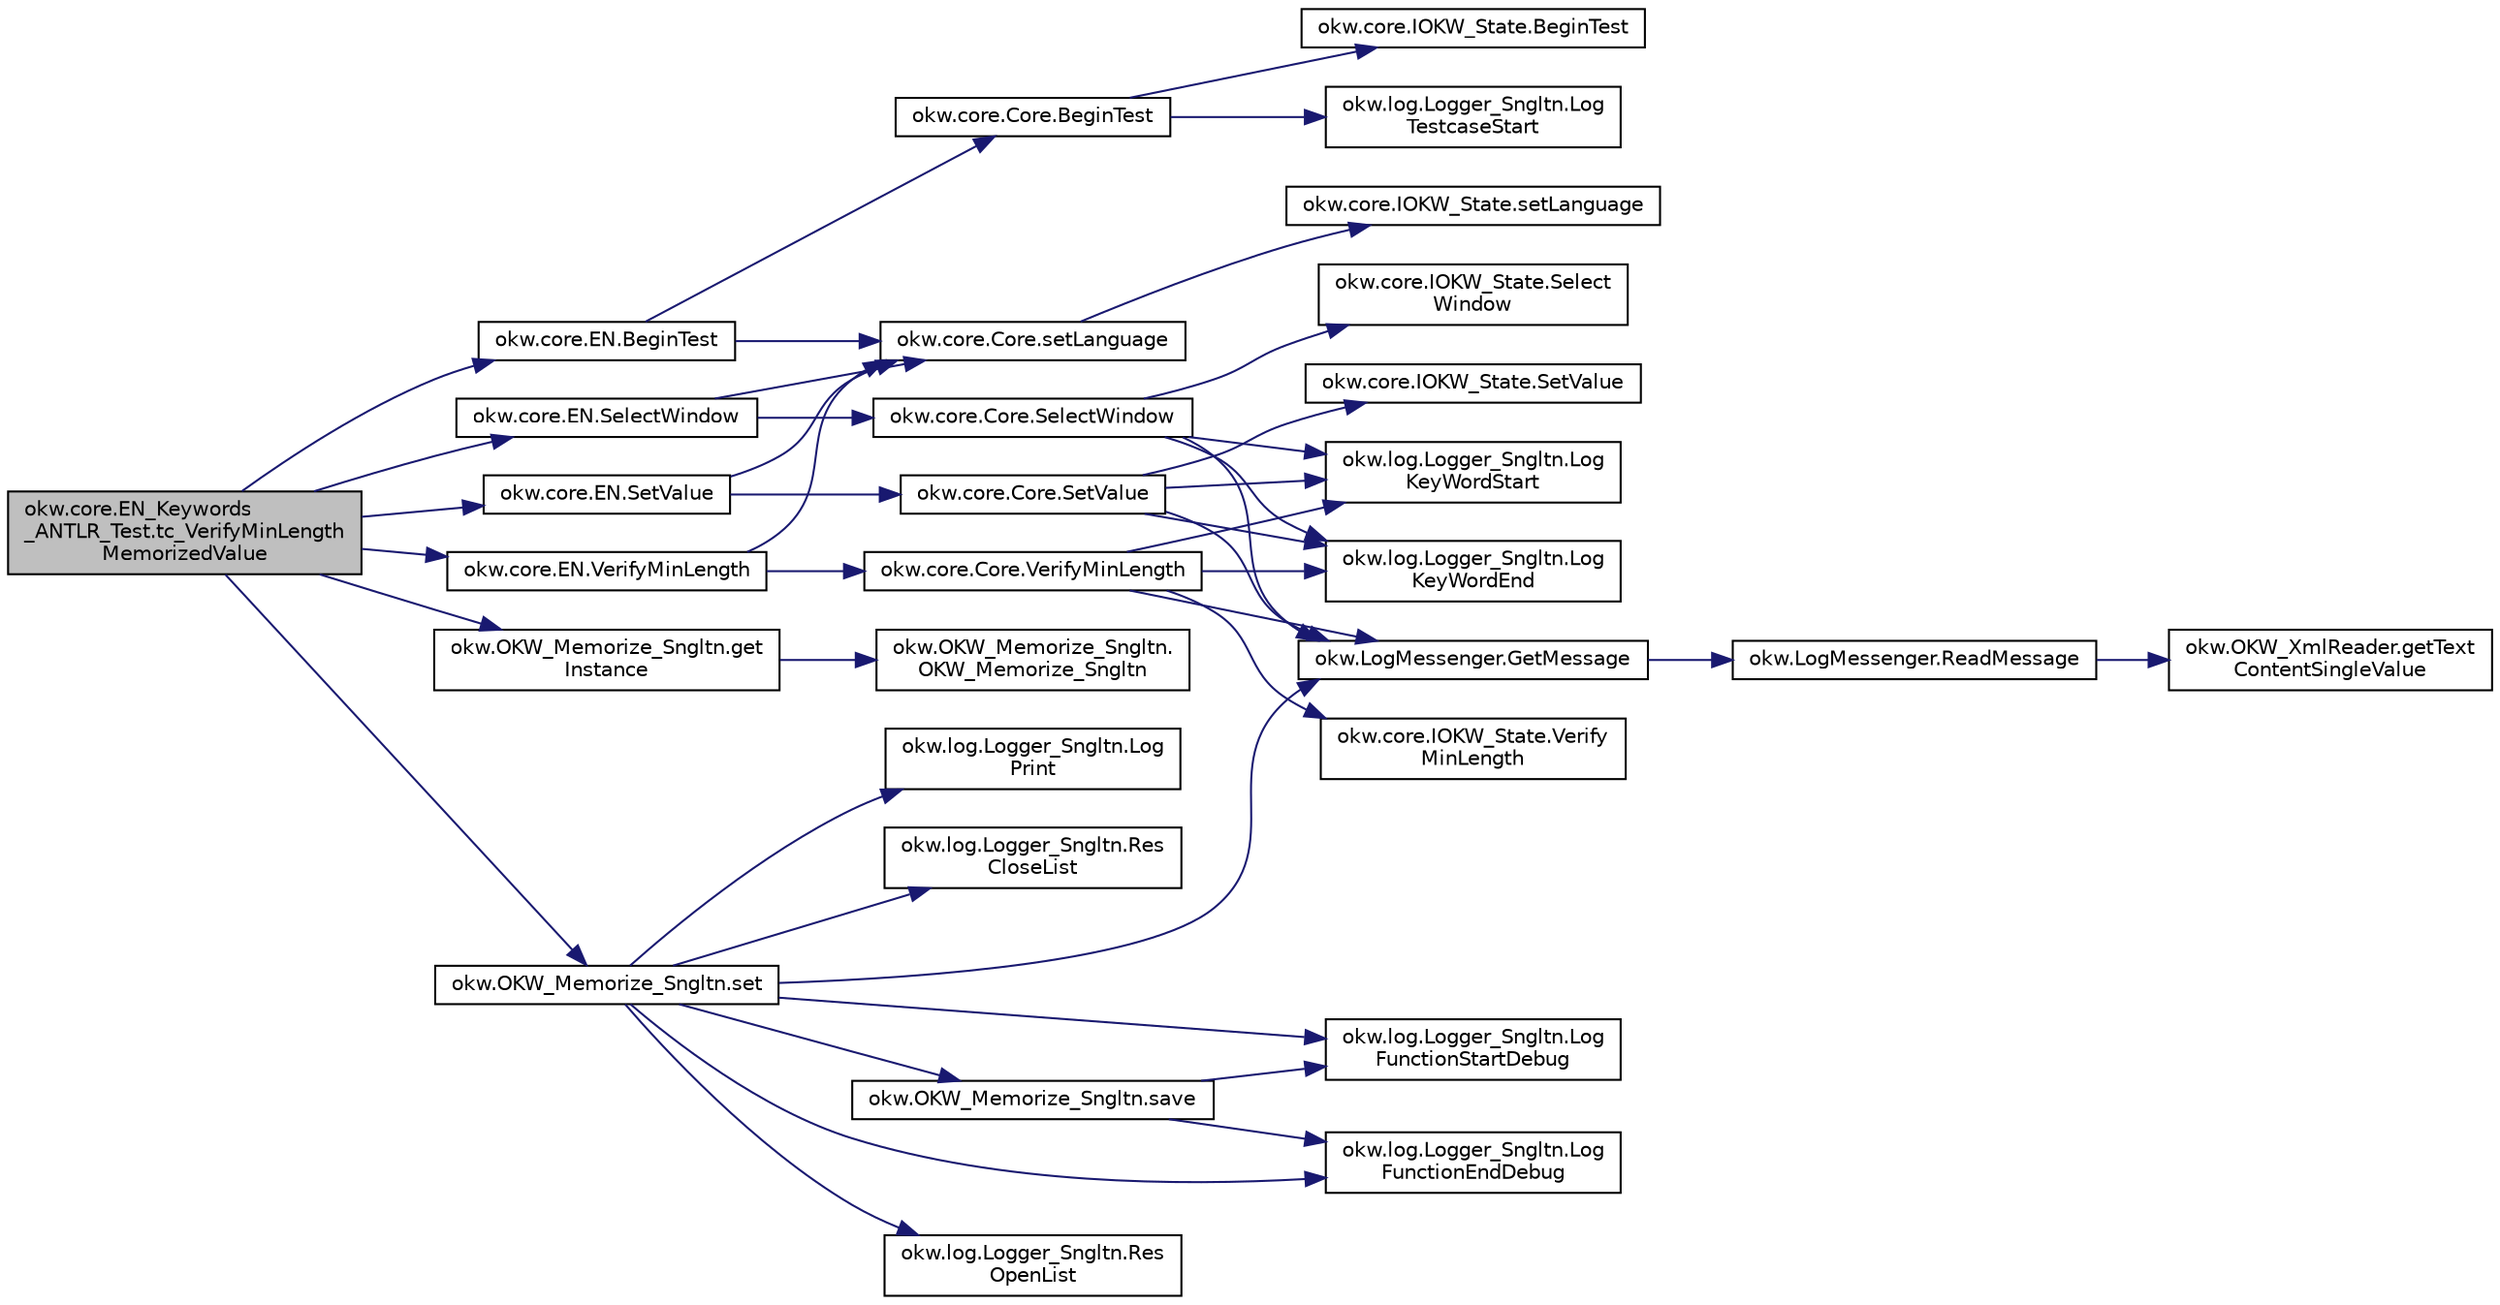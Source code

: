 digraph "okw.core.EN_Keywords_ANTLR_Test.tc_VerifyMinLengthMemorizedValue"
{
 // INTERACTIVE_SVG=YES
 // LATEX_PDF_SIZE
  edge [fontname="Helvetica",fontsize="10",labelfontname="Helvetica",labelfontsize="10"];
  node [fontname="Helvetica",fontsize="10",shape=record];
  rankdir="LR";
  Node989 [label="okw.core.EN_Keywords\l_ANTLR_Test.tc_VerifyMinLength\lMemorizedValue",height=0.2,width=0.4,color="black", fillcolor="grey75", style="filled", fontcolor="black",tooltip=" "];
  Node989 -> Node990 [color="midnightblue",fontsize="10",style="solid",fontname="Helvetica"];
  Node990 [label="okw.core.EN.BeginTest",height=0.2,width=0.4,color="black", fillcolor="white", style="filled",URL="$classokw_1_1core_1_1_e_n.html#aef613b0a3e6bb8a9623984db145cae69",tooltip="Markiert den Anfang eines neuen Testfalls."];
  Node990 -> Node991 [color="midnightblue",fontsize="10",style="solid",fontname="Helvetica"];
  Node991 [label="okw.core.Core.setLanguage",height=0.2,width=0.4,color="black", fillcolor="white", style="filled",URL="$classokw_1_1core_1_1_core.html#ab4e0f723d27cb11c944ec4c82c426100",tooltip="Setzt die Sprache auf den gegebenen wert Language."];
  Node991 -> Node992 [color="midnightblue",fontsize="10",style="solid",fontname="Helvetica"];
  Node992 [label="okw.core.IOKW_State.setLanguage",height=0.2,width=0.4,color="black", fillcolor="white", style="filled",URL="$interfaceokw_1_1core_1_1_i_o_k_w___state.html#a866baa0bde08a47418f54d63bdb56097",tooltip="Interne Methode zum setzen der Sprache für die sprachabhängigen Ausgaben der Dokumentation (Log)."];
  Node990 -> Node993 [color="midnightblue",fontsize="10",style="solid",fontname="Helvetica"];
  Node993 [label="okw.core.Core.BeginTest",height=0.2,width=0.4,color="black", fillcolor="white", style="filled",URL="$classokw_1_1core_1_1_core.html#acfefe92468c9eb9e951846372726c4d8",tooltip="Markiert den Anfang eines neuen Testfalls."];
  Node993 -> Node994 [color="midnightblue",fontsize="10",style="solid",fontname="Helvetica"];
  Node994 [label="okw.log.Logger_Sngltn.Log\lTestcaseStart",height=0.2,width=0.4,color="black", fillcolor="white", style="filled",URL="$classokw_1_1log_1_1_logger___sngltn.html#a60f4ad59db847ae61df928f9920f3deb",tooltip="Ausgabe des Testfalls."];
  Node993 -> Node995 [color="midnightblue",fontsize="10",style="solid",fontname="Helvetica"];
  Node995 [label="okw.core.IOKW_State.BeginTest",height=0.2,width=0.4,color="black", fillcolor="white", style="filled",URL="$interfaceokw_1_1core_1_1_i_o_k_w___state.html#ae5480ddb1fc37eade5d899d335bc4b13",tooltip="Markiert den Anfang eines neuen Testfalls."];
  Node989 -> Node996 [color="midnightblue",fontsize="10",style="solid",fontname="Helvetica"];
  Node996 [label="okw.core.EN.SelectWindow",height=0.2,width=0.4,color="black", fillcolor="white", style="filled",URL="$classokw_1_1core_1_1_e_n.html#a2b61c2b39a9cfdbdfd25fe0e3d43785b",tooltip="Setzt den Kontext auf das gegebene Fenster."];
  Node996 -> Node991 [color="midnightblue",fontsize="10",style="solid",fontname="Helvetica"];
  Node996 -> Node997 [color="midnightblue",fontsize="10",style="solid",fontname="Helvetica"];
  Node997 [label="okw.core.Core.SelectWindow",height=0.2,width=0.4,color="black", fillcolor="white", style="filled",URL="$classokw_1_1core_1_1_core.html#a6a68660eb5e34965522896e2a5c48314",tooltip="Setzt den Kontext auf das gegebene Fenster."];
  Node997 -> Node998 [color="midnightblue",fontsize="10",style="solid",fontname="Helvetica"];
  Node998 [label="okw.log.Logger_Sngltn.Log\lKeyWordStart",height=0.2,width=0.4,color="black", fillcolor="white", style="filled",URL="$classokw_1_1log_1_1_logger___sngltn.html#a70ec25e200e00ecefc544e8fd371d2ef",tooltip="Ausgabe eines Schlüsselwortes."];
  Node997 -> Node999 [color="midnightblue",fontsize="10",style="solid",fontname="Helvetica"];
  Node999 [label="okw.LogMessenger.GetMessage",height=0.2,width=0.4,color="black", fillcolor="white", style="filled",URL="$classokw_1_1_log_messenger.html#af225d1f037d47b3b085175c09d78bdd2",tooltip="Holt die Log-Meldung für MethodeNmae/Textkey ohne weitere Parameter."];
  Node999 -> Node1000 [color="midnightblue",fontsize="10",style="solid",fontname="Helvetica"];
  Node1000 [label="okw.LogMessenger.ReadMessage",height=0.2,width=0.4,color="black", fillcolor="white", style="filled",URL="$classokw_1_1_log_messenger.html#a530cd6ab82ec82a04206a2e976ec06e3",tooltip="Interne Kernfunktion holt die Log-Meldung mit Platzhaltern aus der XML-Datei."];
  Node1000 -> Node1001 [color="midnightblue",fontsize="10",style="solid",fontname="Helvetica"];
  Node1001 [label="okw.OKW_XmlReader.getText\lContentSingleValue",height=0.2,width=0.4,color="black", fillcolor="white", style="filled",URL="$classokw_1_1_o_k_w___xml_reader.html#ab920b5335a2e1429c14cc5f8e79f39eb",tooltip="Lies den TextContent eines Tag."];
  Node997 -> Node1002 [color="midnightblue",fontsize="10",style="solid",fontname="Helvetica"];
  Node1002 [label="okw.core.IOKW_State.Select\lWindow",height=0.2,width=0.4,color="black", fillcolor="white", style="filled",URL="$interfaceokw_1_1core_1_1_i_o_k_w___state.html#ad4fc9610ed5b1176590a45b55e6ac7f0",tooltip="Setzt den Kontext auf das gegebene Fenster."];
  Node997 -> Node1003 [color="midnightblue",fontsize="10",style="solid",fontname="Helvetica"];
  Node1003 [label="okw.log.Logger_Sngltn.Log\lKeyWordEnd",height=0.2,width=0.4,color="black", fillcolor="white", style="filled",URL="$classokw_1_1log_1_1_logger___sngltn.html#aa7d2da98631d21644da70c187f03155e",tooltip="LogKeyWordEnd:"];
  Node989 -> Node1004 [color="midnightblue",fontsize="10",style="solid",fontname="Helvetica"];
  Node1004 [label="okw.OKW_Memorize_Sngltn.get\lInstance",height=0.2,width=0.4,color="black", fillcolor="white", style="filled",URL="$classokw_1_1_o_k_w___memorize___sngltn.html#a108813fb1dfa22043cdf1156513a57d3",tooltip="Diese Methode gibt die einzige Instanz dieser Klasse zurück."];
  Node1004 -> Node1005 [color="midnightblue",fontsize="10",style="solid",fontname="Helvetica"];
  Node1005 [label="okw.OKW_Memorize_Sngltn.\lOKW_Memorize_Sngltn",height=0.2,width=0.4,color="black", fillcolor="white", style="filled",URL="$classokw_1_1_o_k_w___memorize___sngltn.html#a12aa85f3e36dabb70ea713a400dd3c36",tooltip="Privater Konstruktor dieser Klasse."];
  Node989 -> Node1006 [color="midnightblue",fontsize="10",style="solid",fontname="Helvetica"];
  Node1006 [label="okw.OKW_Memorize_Sngltn.set",height=0.2,width=0.4,color="black", fillcolor="white", style="filled",URL="$classokw_1_1_o_k_w___memorize___sngltn.html#a77acdbf6b56b381439a16f96b54e6fbd",tooltip="Setzt/Merkt sich das MemKey/Value-Paar."];
  Node1006 -> Node1007 [color="midnightblue",fontsize="10",style="solid",fontname="Helvetica"];
  Node1007 [label="okw.log.Logger_Sngltn.Log\lFunctionStartDebug",height=0.2,width=0.4,color="black", fillcolor="white", style="filled",URL="$classokw_1_1log_1_1_logger___sngltn.html#a2d4c3d22d2a52b92873ee2f3853d9c42",tooltip="LogFunctionStartDebug:"];
  Node1006 -> Node999 [color="midnightblue",fontsize="10",style="solid",fontname="Helvetica"];
  Node1006 -> Node1008 [color="midnightblue",fontsize="10",style="solid",fontname="Helvetica"];
  Node1008 [label="okw.log.Logger_Sngltn.Res\lOpenList",height=0.2,width=0.4,color="black", fillcolor="white", style="filled",URL="$classokw_1_1log_1_1_logger___sngltn.html#ab4fc711bb4c754f251372ff3b14ab9c9",tooltip="Creates a new hierarchical level in the results file."];
  Node1006 -> Node1009 [color="midnightblue",fontsize="10",style="solid",fontname="Helvetica"];
  Node1009 [label="okw.log.Logger_Sngltn.Log\lPrint",height=0.2,width=0.4,color="black", fillcolor="white", style="filled",URL="$classokw_1_1log_1_1_logger___sngltn.html#a8ebceaddd6cc6963ddb8e08c72ea808c",tooltip="LogPrint Function: Prints the values of expressions to the results file."];
  Node1006 -> Node1010 [color="midnightblue",fontsize="10",style="solid",fontname="Helvetica"];
  Node1010 [label="okw.log.Logger_Sngltn.Res\lCloseList",height=0.2,width=0.4,color="black", fillcolor="white", style="filled",URL="$classokw_1_1log_1_1_logger___sngltn.html#a9b54104f7e0b4c0a473877b19dfaed56",tooltip="Closes a hierarchical level in the results file that was opened with ResOpenList."];
  Node1006 -> Node1011 [color="midnightblue",fontsize="10",style="solid",fontname="Helvetica"];
  Node1011 [label="okw.OKW_Memorize_Sngltn.save",height=0.2,width=0.4,color="black", fillcolor="white", style="filled",URL="$classokw_1_1_o_k_w___memorize___sngltn.html#a3ff14b0c6e596369e1437c59888a104f",tooltip="Liest die Werte der Klasse OKW_Memorize aus einer Datei, gegeben in OKW.OKW_Ini.Xml_Ini_xml,..."];
  Node1011 -> Node1007 [color="midnightblue",fontsize="10",style="solid",fontname="Helvetica"];
  Node1011 -> Node1012 [color="midnightblue",fontsize="10",style="solid",fontname="Helvetica"];
  Node1012 [label="okw.log.Logger_Sngltn.Log\lFunctionEndDebug",height=0.2,width=0.4,color="black", fillcolor="white", style="filled",URL="$classokw_1_1log_1_1_logger___sngltn.html#a91b192a4e0381f6d02b791693d0fab84",tooltip="LogFunctionEndDebug:"];
  Node1006 -> Node1012 [color="midnightblue",fontsize="10",style="solid",fontname="Helvetica"];
  Node989 -> Node1013 [color="midnightblue",fontsize="10",style="solid",fontname="Helvetica"];
  Node1013 [label="okw.core.EN.SetValue",height=0.2,width=0.4,color="black", fillcolor="white", style="filled",URL="$classokw_1_1core_1_1_e_n.html#a3de04697f1873ab6773a068a3159f1d1",tooltip="Setzt den Wert des gegebenen Fensterobjekts auf den gegebenen Wert."];
  Node1013 -> Node991 [color="midnightblue",fontsize="10",style="solid",fontname="Helvetica"];
  Node1013 -> Node1014 [color="midnightblue",fontsize="10",style="solid",fontname="Helvetica"];
  Node1014 [label="okw.core.Core.SetValue",height=0.2,width=0.4,color="black", fillcolor="white", style="filled",URL="$classokw_1_1core_1_1_core.html#a7088065564f2909025435c0c5594926c",tooltip="Setzt den Wert des gegebenen Fensterobjekts auf den gegebenen Wert."];
  Node1014 -> Node998 [color="midnightblue",fontsize="10",style="solid",fontname="Helvetica"];
  Node1014 -> Node999 [color="midnightblue",fontsize="10",style="solid",fontname="Helvetica"];
  Node1014 -> Node1015 [color="midnightblue",fontsize="10",style="solid",fontname="Helvetica"];
  Node1015 [label="okw.core.IOKW_State.SetValue",height=0.2,width=0.4,color="black", fillcolor="white", style="filled",URL="$interfaceokw_1_1core_1_1_i_o_k_w___state.html#a301021976f71d79ff9054052b3b9ca38",tooltip="Setzt den Wert des gegebenen Fensterobjekts auf den gegebenen Wert."];
  Node1014 -> Node1003 [color="midnightblue",fontsize="10",style="solid",fontname="Helvetica"];
  Node989 -> Node1016 [color="midnightblue",fontsize="10",style="solid",fontname="Helvetica"];
  Node1016 [label="okw.core.EN.VerifyMinLength",height=0.2,width=0.4,color="black", fillcolor="white", style="filled",URL="$classokw_1_1core_1_1_e_n.html#abad2ee7e3f29c5de4cf2cff6c6a887ea",tooltip="Checks the minimum number of characters that has to be entert."];
  Node1016 -> Node991 [color="midnightblue",fontsize="10",style="solid",fontname="Helvetica"];
  Node1016 -> Node1017 [color="midnightblue",fontsize="10",style="solid",fontname="Helvetica"];
  Node1017 [label="okw.core.Core.VerifyMinLength",height=0.2,width=0.4,color="black", fillcolor="white", style="filled",URL="$classokw_1_1core_1_1_core.html#a77a689ab1d62833cf0f8536155ca7636",tooltip="Checks the minimum number of characters that has to be entert."];
  Node1017 -> Node998 [color="midnightblue",fontsize="10",style="solid",fontname="Helvetica"];
  Node1017 -> Node999 [color="midnightblue",fontsize="10",style="solid",fontname="Helvetica"];
  Node1017 -> Node1018 [color="midnightblue",fontsize="10",style="solid",fontname="Helvetica"];
  Node1018 [label="okw.core.IOKW_State.Verify\lMinLength",height=0.2,width=0.4,color="black", fillcolor="white", style="filled",URL="$interfaceokw_1_1core_1_1_i_o_k_w___state.html#a168a06d8a3305e86fd7e4e269ba6b40e",tooltip="Checks the minimum number of characters that has to be entert."];
  Node1017 -> Node1003 [color="midnightblue",fontsize="10",style="solid",fontname="Helvetica"];
}
